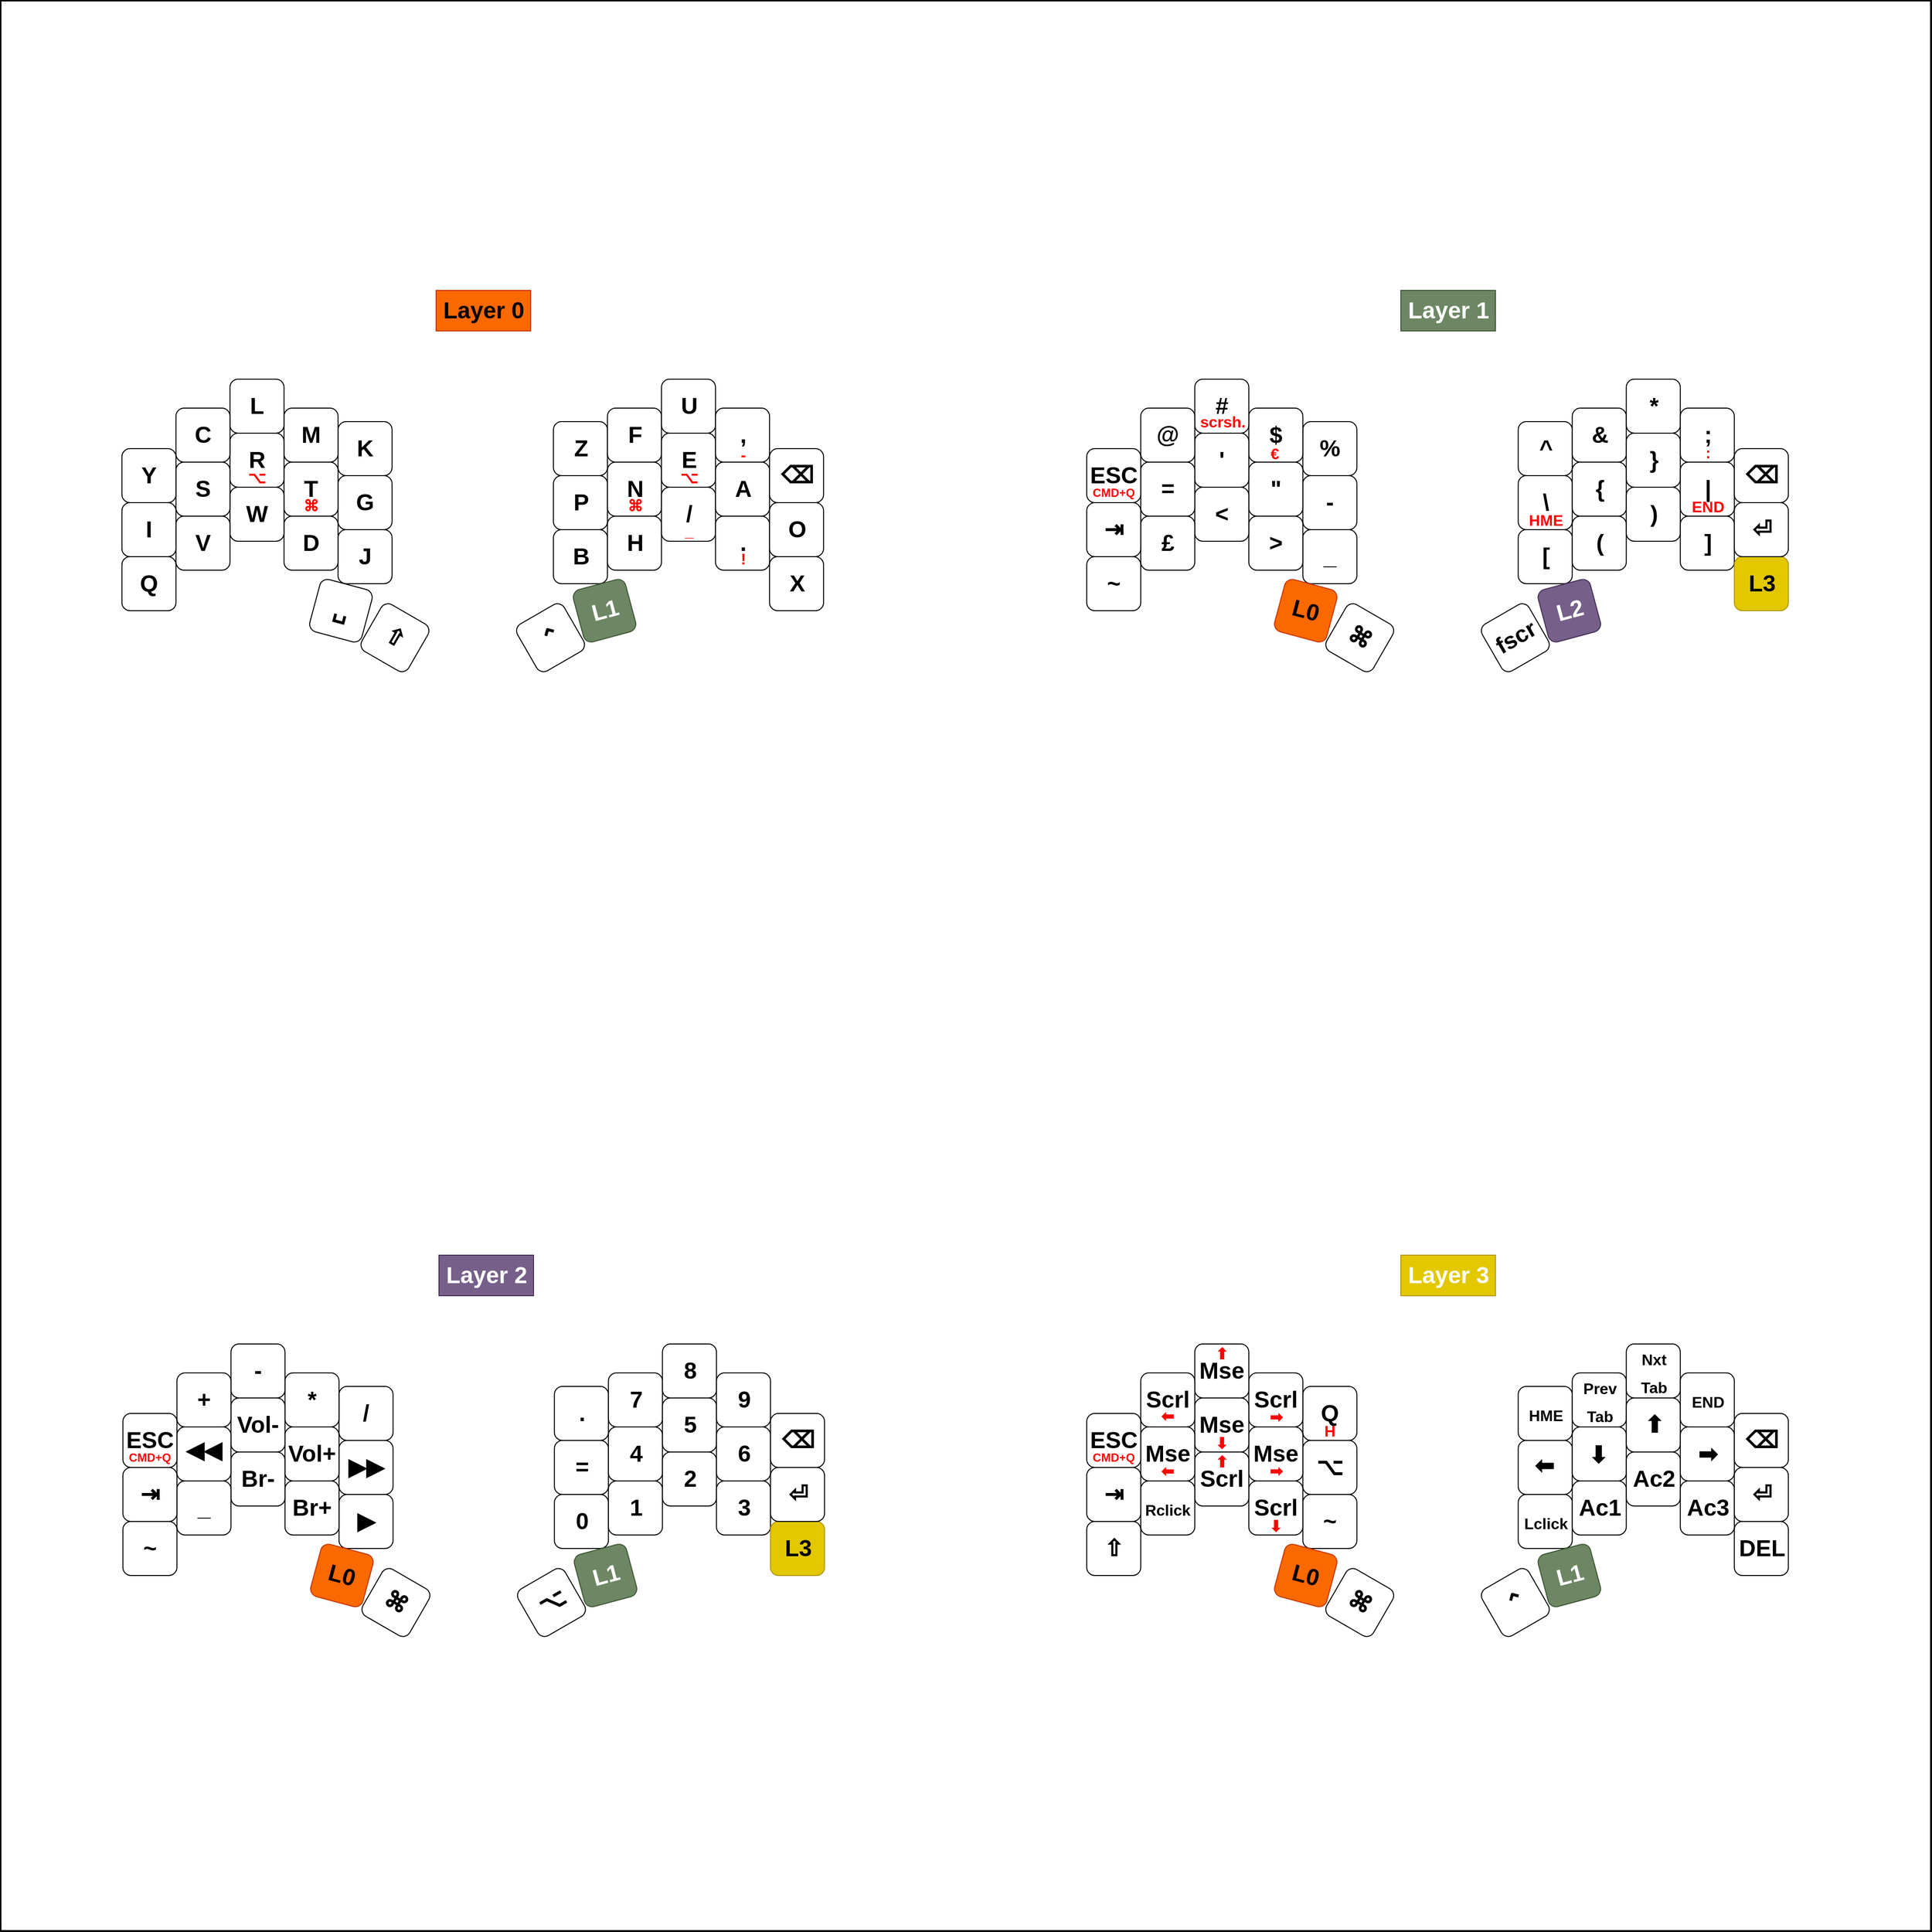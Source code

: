 <mxfile version="18.0.7" type="device"><diagram id="zEuD0o4kp34xSwvuwKOl" name="Page-1"><mxGraphModel dx="3784" dy="2580" grid="0" gridSize="14" guides="1" tooltips="1" connect="1" arrows="1" fold="1" page="1" pageScale="1" pageWidth="1600" pageHeight="900" background="#000000" math="0" shadow="0"><root><mxCell id="0"/><mxCell id="1pwHHMR9w9crF1xsvkHU-21" value="Main BG" style="locked=1;" parent="0"/><mxCell id="Q_gWT4Qh13O30-ihHP3P-13" value="" style="rounded=0;whiteSpace=wrap;html=1;fontSize=16;" vertex="1" parent="1pwHHMR9w9crF1xsvkHU-21"><mxGeometry width="2000" height="2000" as="geometry"/></mxCell><mxCell id="Q_gWT4Qh13O30-ihHP3P-18" value="Align help" style="" parent="0" visible="0"/><mxCell id="Q_gWT4Qh13O30-ihHP3P-19" value="" style="rounded=0;whiteSpace=wrap;html=1;fontSize=16;fillColor=#f8cecc;strokeColor=#b85450;" vertex="1" parent="Q_gWT4Qh13O30-ihHP3P-18"><mxGeometry width="1000" height="1000" as="geometry"/></mxCell><mxCell id="Q_gWT4Qh13O30-ihHP3P-20" value="" style="rounded=0;whiteSpace=wrap;html=1;fontSize=16;fillColor=#d5e8d4;strokeColor=#82b366;" vertex="1" parent="Q_gWT4Qh13O30-ihHP3P-18"><mxGeometry x="1000" width="1000" height="1000" as="geometry"/></mxCell><mxCell id="Q_gWT4Qh13O30-ihHP3P-21" value="" style="rounded=0;whiteSpace=wrap;html=1;fontSize=16;fillColor=#dae8fc;strokeColor=#6c8ebf;" vertex="1" parent="Q_gWT4Qh13O30-ihHP3P-18"><mxGeometry x="1" y="1000" width="1000" height="1000" as="geometry"/></mxCell><mxCell id="Q_gWT4Qh13O30-ihHP3P-22" value="" style="rounded=0;whiteSpace=wrap;html=1;fontSize=16;fillColor=#ffe6cc;strokeColor=#d79b00;" vertex="1" parent="Q_gWT4Qh13O30-ihHP3P-18"><mxGeometry x="1000" y="1000" width="1000" height="1000" as="geometry"/></mxCell><mxCell id="moC-R9L4PFcsuE4ODWhp-59" value="Layer 0" style="locked=1;" parent="0"/><mxCell id="Q_gWT4Qh13O30-ihHP3P-23" value="" style="group" vertex="1" connectable="0" parent="moC-R9L4PFcsuE4ODWhp-59"><mxGeometry x="125.375" y="300" width="749.25" height="400" as="geometry"/></mxCell><mxCell id="moC-R9L4PFcsuE4ODWhp-60" value="" style="group;fontSize=24;fontStyle=1;labelBackgroundColor=none;labelBorderColor=none;" parent="Q_gWT4Qh13O30-ihHP3P-23" vertex="1" connectable="0"><mxGeometry y="92" width="749.25" height="308" as="geometry"/></mxCell><mxCell id="moC-R9L4PFcsuE4ODWhp-61" value="" style="group;fontSize=24;fontStyle=1;labelBackgroundColor=none;labelBorderColor=none;" parent="moC-R9L4PFcsuE4ODWhp-60" vertex="1" connectable="0"><mxGeometry x="406" width="343.25" height="308" as="geometry"/></mxCell><mxCell id="moC-R9L4PFcsuE4ODWhp-62" value="Z" style="rounded=1;html=1;fontSize=24;fontStyle=1;labelBackgroundColor=none;labelBorderColor=none;" parent="moC-R9L4PFcsuE4ODWhp-61" vertex="1"><mxGeometry x="41.249" y="44" width="56" height="56" as="geometry"/></mxCell><mxCell id="moC-R9L4PFcsuE4ODWhp-63" value="B" style="rounded=1;html=1;fontSize=24;fontStyle=1;labelBackgroundColor=none;labelBorderColor=none;" parent="moC-R9L4PFcsuE4ODWhp-61" vertex="1"><mxGeometry x="41.249" y="156" width="56" height="56" as="geometry"/></mxCell><mxCell id="moC-R9L4PFcsuE4ODWhp-64" value="P" style="rounded=1;html=1;fontSize=24;fontStyle=1;labelBackgroundColor=none;labelBorderColor=none;" parent="moC-R9L4PFcsuE4ODWhp-61" vertex="1"><mxGeometry x="41.249" y="100" width="56" height="56" as="geometry"/></mxCell><mxCell id="moC-R9L4PFcsuE4ODWhp-65" value="F" style="rounded=1;html=1;fontSize=24;fontStyle=1;labelBackgroundColor=none;labelBorderColor=none;" parent="moC-R9L4PFcsuE4ODWhp-61" vertex="1"><mxGeometry x="97.249" y="30" width="56" height="56" as="geometry"/></mxCell><mxCell id="moC-R9L4PFcsuE4ODWhp-66" value="H" style="rounded=1;html=1;fontSize=24;fontStyle=1;labelBackgroundColor=none;labelBorderColor=none;" parent="moC-R9L4PFcsuE4ODWhp-61" vertex="1"><mxGeometry x="97.249" y="142" width="56" height="56" as="geometry"/></mxCell><mxCell id="moC-R9L4PFcsuE4ODWhp-67" value="N" style="rounded=1;html=1;fontSize=24;fontStyle=1;labelBackgroundColor=none;labelBorderColor=none;" parent="moC-R9L4PFcsuE4ODWhp-61" vertex="1"><mxGeometry x="97.249" y="86" width="56" height="56" as="geometry"/></mxCell><mxCell id="moC-R9L4PFcsuE4ODWhp-68" value="U" style="rounded=1;html=1;fontSize=24;fontStyle=1;labelBackgroundColor=none;labelBorderColor=none;" parent="moC-R9L4PFcsuE4ODWhp-61" vertex="1"><mxGeometry x="153.249" width="56" height="56" as="geometry"/></mxCell><mxCell id="moC-R9L4PFcsuE4ODWhp-69" value="/" style="rounded=1;html=1;fontSize=24;fontStyle=1;labelBackgroundColor=none;labelBorderColor=none;" parent="moC-R9L4PFcsuE4ODWhp-61" vertex="1"><mxGeometry x="153.249" y="112" width="56" height="56" as="geometry"/></mxCell><mxCell id="moC-R9L4PFcsuE4ODWhp-70" value="E" style="rounded=1;html=1;fontSize=24;fontStyle=1;labelBackgroundColor=none;labelBorderColor=none;" parent="moC-R9L4PFcsuE4ODWhp-61" vertex="1"><mxGeometry x="153.249" y="56" width="56" height="56" as="geometry"/></mxCell><mxCell id="moC-R9L4PFcsuE4ODWhp-71" value="," style="rounded=1;html=1;fontSize=24;fontStyle=1;labelBackgroundColor=none;labelBorderColor=none;" parent="moC-R9L4PFcsuE4ODWhp-61" vertex="1"><mxGeometry x="209.249" y="30" width="56" height="56" as="geometry"/></mxCell><mxCell id="moC-R9L4PFcsuE4ODWhp-72" value="." style="rounded=1;html=1;fontSize=24;fontStyle=1;labelBackgroundColor=none;labelBorderColor=none;" parent="moC-R9L4PFcsuE4ODWhp-61" vertex="1"><mxGeometry x="209.249" y="142" width="56" height="56" as="geometry"/></mxCell><mxCell id="moC-R9L4PFcsuE4ODWhp-73" value="A" style="rounded=1;html=1;fontSize=24;fontStyle=1;labelBackgroundColor=none;labelBorderColor=none;" parent="moC-R9L4PFcsuE4ODWhp-61" vertex="1"><mxGeometry x="209.249" y="86" width="56" height="56" as="geometry"/></mxCell><mxCell id="moC-R9L4PFcsuE4ODWhp-74" value="⌫" style="rounded=1;html=1;fontSize=24;fontStyle=1;labelBackgroundColor=none;labelBorderColor=none;" parent="moC-R9L4PFcsuE4ODWhp-61" vertex="1"><mxGeometry x="265.249" y="72" width="56" height="56" as="geometry"/></mxCell><mxCell id="moC-R9L4PFcsuE4ODWhp-75" value="X" style="rounded=1;html=1;fontSize=24;fontStyle=1;labelBackgroundColor=none;labelBorderColor=none;" parent="moC-R9L4PFcsuE4ODWhp-61" vertex="1"><mxGeometry x="265.249" y="184" width="56" height="56" as="geometry"/></mxCell><mxCell id="moC-R9L4PFcsuE4ODWhp-76" value="O" style="rounded=1;html=1;fontSize=24;fontStyle=1;labelBackgroundColor=none;labelBorderColor=none;" parent="moC-R9L4PFcsuE4ODWhp-61" vertex="1"><mxGeometry x="265.249" y="128" width="56" height="56" as="geometry"/></mxCell><mxCell id="moC-R9L4PFcsuE4ODWhp-77" value="⌃" style="rounded=1;html=1;rotation=-30;fontSize=24;fontStyle=1;labelBackgroundColor=none;labelBorderColor=none;" parent="moC-R9L4PFcsuE4ODWhp-61" vertex="1"><mxGeometry x="10.249" y="240" width="56" height="56" as="geometry"/></mxCell><mxCell id="moC-R9L4PFcsuE4ODWhp-78" value="L1" style="rounded=1;html=1;rotation=-15;fontSize=24;fontStyle=1;labelBackgroundColor=none;labelBorderColor=none;fillColor=#6d8764;fontColor=#ffffff;strokeColor=#3A5431;" parent="moC-R9L4PFcsuE4ODWhp-61" vertex="1"><mxGeometry x="66.249" y="212" width="56" height="56" as="geometry"/></mxCell><mxCell id="moC-R9L4PFcsuE4ODWhp-79" value="&lt;font style=&quot;font-size: 16px;&quot;&gt;⌘&lt;/font&gt;" style="text;strokeColor=none;fillColor=none;html=1;fontSize=24;fontStyle=1;verticalAlign=middle;align=center;labelBackgroundColor=none;labelBorderColor=none;fontFamily=Helvetica;fontColor=#FF0000;" parent="moC-R9L4PFcsuE4ODWhp-61" vertex="1"><mxGeometry x="75.25" y="109" width="100" height="40" as="geometry"/></mxCell><mxCell id="moC-R9L4PFcsuE4ODWhp-80" value="&lt;font style=&quot;font-size: 16px;&quot;&gt;⌥&lt;/font&gt;" style="text;strokeColor=none;fillColor=none;html=1;fontSize=24;fontStyle=1;verticalAlign=middle;align=center;labelBackgroundColor=none;labelBorderColor=none;fontFamily=Helvetica;fontColor=#FF0000;" parent="moC-R9L4PFcsuE4ODWhp-61" vertex="1"><mxGeometry x="131.25" y="80" width="100" height="40" as="geometry"/></mxCell><mxCell id="moC-R9L4PFcsuE4ODWhp-81" value="&lt;font size=&quot;3&quot;&gt;_&lt;/font&gt;" style="text;strokeColor=none;fillColor=none;html=1;fontSize=24;fontStyle=1;verticalAlign=middle;align=center;labelBackgroundColor=none;labelBorderColor=none;fontFamily=Helvetica;fontColor=#FF0000;" parent="moC-R9L4PFcsuE4ODWhp-61" vertex="1"><mxGeometry x="131.25" y="135" width="100" height="40" as="geometry"/></mxCell><mxCell id="moC-R9L4PFcsuE4ODWhp-82" value="&lt;font style=&quot;font-size: 16px;&quot;&gt;!&lt;/font&gt;" style="text;strokeColor=none;fillColor=none;html=1;fontSize=24;fontStyle=1;verticalAlign=middle;align=center;labelBackgroundColor=none;labelBorderColor=none;fontFamily=Helvetica;fontColor=#FF0000;" parent="moC-R9L4PFcsuE4ODWhp-61" vertex="1"><mxGeometry x="187.25" y="164" width="100" height="40" as="geometry"/></mxCell><mxCell id="1pwHHMR9w9crF1xsvkHU-6" value="&lt;font style=&quot;font-size: 16px;&quot;&gt;-&lt;/font&gt;" style="text;strokeColor=none;fillColor=none;html=1;fontSize=24;fontStyle=1;verticalAlign=middle;align=center;labelBackgroundColor=none;labelBorderColor=none;fontFamily=Helvetica;fontColor=#FF0000;" parent="moC-R9L4PFcsuE4ODWhp-61" vertex="1"><mxGeometry x="187.25" y="56" width="100" height="40" as="geometry"/></mxCell><mxCell id="moC-R9L4PFcsuE4ODWhp-84" value="" style="group;flipH=1;fontSize=24;fontStyle=1;labelBackgroundColor=none;labelBorderColor=none;" parent="moC-R9L4PFcsuE4ODWhp-60" vertex="1" connectable="0"><mxGeometry width="322" height="308" as="geometry"/></mxCell><mxCell id="moC-R9L4PFcsuE4ODWhp-85" value="K" style="rounded=1;html=1;fontSize=24;fontStyle=1;labelBackgroundColor=none;labelBorderColor=none;" parent="moC-R9L4PFcsuE4ODWhp-84" vertex="1"><mxGeometry x="224" y="44" width="56" height="56" as="geometry"/></mxCell><mxCell id="moC-R9L4PFcsuE4ODWhp-86" value="J" style="rounded=1;html=1;fontSize=24;fontStyle=1;labelBackgroundColor=none;labelBorderColor=none;" parent="moC-R9L4PFcsuE4ODWhp-84" vertex="1"><mxGeometry x="224" y="156" width="56" height="56" as="geometry"/></mxCell><mxCell id="moC-R9L4PFcsuE4ODWhp-87" value="G" style="rounded=1;html=1;fontSize=24;fontStyle=1;labelBackgroundColor=none;labelBorderColor=none;" parent="moC-R9L4PFcsuE4ODWhp-84" vertex="1"><mxGeometry x="224" y="100" width="56" height="56" as="geometry"/></mxCell><mxCell id="moC-R9L4PFcsuE4ODWhp-88" value="M" style="rounded=1;html=1;fontSize=24;fontStyle=1;labelBackgroundColor=none;labelBorderColor=none;" parent="moC-R9L4PFcsuE4ODWhp-84" vertex="1"><mxGeometry x="168" y="30" width="56" height="56" as="geometry"/></mxCell><mxCell id="moC-R9L4PFcsuE4ODWhp-89" value="D" style="rounded=1;html=1;fontSize=24;fontStyle=1;labelBackgroundColor=none;labelBorderColor=none;" parent="moC-R9L4PFcsuE4ODWhp-84" vertex="1"><mxGeometry x="168" y="142" width="56" height="56" as="geometry"/></mxCell><mxCell id="moC-R9L4PFcsuE4ODWhp-90" value="T" style="rounded=1;html=1;fontSize=24;fontStyle=1;labelBackgroundColor=none;labelBorderColor=none;" parent="moC-R9L4PFcsuE4ODWhp-84" vertex="1"><mxGeometry x="168" y="86" width="56" height="56" as="geometry"/></mxCell><mxCell id="moC-R9L4PFcsuE4ODWhp-91" value="L" style="rounded=1;html=1;fontSize=24;fontStyle=1;labelBackgroundColor=none;labelBorderColor=none;" parent="moC-R9L4PFcsuE4ODWhp-84" vertex="1"><mxGeometry x="112" width="56" height="56" as="geometry"/></mxCell><mxCell id="moC-R9L4PFcsuE4ODWhp-92" value="W" style="rounded=1;html=1;fontSize=24;fontStyle=1;labelBackgroundColor=none;labelBorderColor=none;" parent="moC-R9L4PFcsuE4ODWhp-84" vertex="1"><mxGeometry x="112" y="112" width="56" height="56" as="geometry"/></mxCell><mxCell id="moC-R9L4PFcsuE4ODWhp-93" value="R" style="rounded=1;html=1;fontSize=24;fontStyle=1;labelBackgroundColor=none;labelBorderColor=none;" parent="moC-R9L4PFcsuE4ODWhp-84" vertex="1"><mxGeometry x="112" y="56" width="56" height="56" as="geometry"/></mxCell><mxCell id="moC-R9L4PFcsuE4ODWhp-94" value="C" style="rounded=1;html=1;fontSize=24;fontStyle=1;labelBackgroundColor=none;labelBorderColor=none;" parent="moC-R9L4PFcsuE4ODWhp-84" vertex="1"><mxGeometry x="56" y="30" width="56" height="56" as="geometry"/></mxCell><mxCell id="moC-R9L4PFcsuE4ODWhp-95" value="V" style="rounded=1;html=1;fontSize=24;fontStyle=1;labelBackgroundColor=none;labelBorderColor=none;" parent="moC-R9L4PFcsuE4ODWhp-84" vertex="1"><mxGeometry x="56" y="142" width="56" height="56" as="geometry"/></mxCell><mxCell id="moC-R9L4PFcsuE4ODWhp-96" value="S" style="rounded=1;html=1;fontSize=24;fontStyle=1;labelBackgroundColor=none;labelBorderColor=none;" parent="moC-R9L4PFcsuE4ODWhp-84" vertex="1"><mxGeometry x="56" y="86" width="56" height="56" as="geometry"/></mxCell><mxCell id="moC-R9L4PFcsuE4ODWhp-97" value="&lt;h1 style=&quot;font-size: 24px;&quot;&gt;Y&lt;/h1&gt;" style="rounded=1;html=1;fontSize=24;fontStyle=1;labelBackgroundColor=none;labelBorderColor=none;" parent="moC-R9L4PFcsuE4ODWhp-84" vertex="1"><mxGeometry y="72" width="56" height="56" as="geometry"/></mxCell><mxCell id="moC-R9L4PFcsuE4ODWhp-98" value="Q" style="rounded=1;html=1;fontSize=24;fontStyle=1;labelBackgroundColor=none;labelBorderColor=none;" parent="moC-R9L4PFcsuE4ODWhp-84" vertex="1"><mxGeometry y="184" width="56" height="56" as="geometry"/></mxCell><mxCell id="moC-R9L4PFcsuE4ODWhp-99" value="I" style="rounded=1;html=1;fontSize=24;fontStyle=1;labelBackgroundColor=none;labelBorderColor=none;" parent="moC-R9L4PFcsuE4ODWhp-84" vertex="1"><mxGeometry y="128" width="56" height="56" as="geometry"/></mxCell><mxCell id="moC-R9L4PFcsuE4ODWhp-100" value="⇧" style="rounded=1;html=1;rotation=30;fontSize=24;fontStyle=1;labelBackgroundColor=none;labelBorderColor=none;" parent="moC-R9L4PFcsuE4ODWhp-84" vertex="1"><mxGeometry x="255" y="240" width="56" height="56" as="geometry"/></mxCell><mxCell id="moC-R9L4PFcsuE4ODWhp-101" value="␣" style="rounded=1;html=1;rotation=15;fontSize=24;fontStyle=1;labelBackgroundColor=none;labelBorderColor=none;" parent="moC-R9L4PFcsuE4ODWhp-84" vertex="1"><mxGeometry x="199" y="212" width="56" height="56" as="geometry"/></mxCell><mxCell id="moC-R9L4PFcsuE4ODWhp-102" value="&lt;font style=&quot;font-size: 16px;&quot;&gt;⌘&lt;/font&gt;" style="text;strokeColor=none;fillColor=none;html=1;fontSize=24;fontStyle=1;verticalAlign=middle;align=center;labelBackgroundColor=none;labelBorderColor=none;fontFamily=Helvetica;fontColor=#FF0000;" parent="moC-R9L4PFcsuE4ODWhp-84" vertex="1"><mxGeometry x="146" y="109" width="100" height="40" as="geometry"/></mxCell><mxCell id="moC-R9L4PFcsuE4ODWhp-103" value="&lt;font style=&quot;font-size: 16px;&quot;&gt;⌥&lt;/font&gt;" style="text;strokeColor=none;fillColor=none;html=1;fontSize=24;fontStyle=1;verticalAlign=middle;align=center;labelBackgroundColor=none;labelBorderColor=none;fontFamily=Helvetica;fontColor=#FF0000;" parent="moC-R9L4PFcsuE4ODWhp-84" vertex="1"><mxGeometry x="90" y="80" width="100" height="40" as="geometry"/></mxCell><mxCell id="moC-R9L4PFcsuE4ODWhp-104" value="&lt;font&gt;Layer 0&lt;/font&gt;" style="text;strokeColor=#C73500;fillColor=#fa6800;html=1;fontSize=24;fontStyle=1;verticalAlign=middle;align=center;labelBackgroundColor=none;labelBorderColor=none;fontFamily=Helvetica;fontColor=#000000;" parent="Q_gWT4Qh13O30-ihHP3P-23" vertex="1"><mxGeometry x="325.625" width="98" height="42" as="geometry"/></mxCell><mxCell id="moC-R9L4PFcsuE4ODWhp-111" value="Layer 1" style="locked=1;" parent="0"/><mxCell id="Q_gWT4Qh13O30-ihHP3P-24" value="" style="group" vertex="1" connectable="0" parent="moC-R9L4PFcsuE4ODWhp-111"><mxGeometry x="1125.375" y="300" width="749.25" height="400" as="geometry"/></mxCell><mxCell id="moC-R9L4PFcsuE4ODWhp-112" value="" style="group;fontSize=24;fontStyle=1;labelBackgroundColor=none;labelBorderColor=none;" parent="Q_gWT4Qh13O30-ihHP3P-24" vertex="1" connectable="0"><mxGeometry y="92" width="749.25" height="308" as="geometry"/></mxCell><mxCell id="moC-R9L4PFcsuE4ODWhp-113" value="" style="group;fontSize=24;fontStyle=1;labelBackgroundColor=none;labelBorderColor=none;" parent="moC-R9L4PFcsuE4ODWhp-112" vertex="1" connectable="0"><mxGeometry x="406" width="343.25" height="308" as="geometry"/></mxCell><mxCell id="moC-R9L4PFcsuE4ODWhp-114" value="^" style="rounded=1;html=1;fontSize=24;fontStyle=1;labelBackgroundColor=none;labelBorderColor=none;" parent="moC-R9L4PFcsuE4ODWhp-113" vertex="1"><mxGeometry x="41.249" y="44" width="56" height="56" as="geometry"/></mxCell><mxCell id="moC-R9L4PFcsuE4ODWhp-115" value="[" style="rounded=1;html=1;fontSize=24;fontStyle=1;labelBackgroundColor=none;labelBorderColor=none;" parent="moC-R9L4PFcsuE4ODWhp-113" vertex="1"><mxGeometry x="41.249" y="156" width="56" height="56" as="geometry"/></mxCell><mxCell id="moC-R9L4PFcsuE4ODWhp-116" value="\" style="rounded=1;html=1;fontSize=24;fontStyle=1;labelBackgroundColor=none;labelBorderColor=none;" parent="moC-R9L4PFcsuE4ODWhp-113" vertex="1"><mxGeometry x="41.249" y="100" width="56" height="56" as="geometry"/></mxCell><mxCell id="moC-R9L4PFcsuE4ODWhp-117" value="&amp;amp;" style="rounded=1;html=1;fontSize=24;fontStyle=1;labelBackgroundColor=none;labelBorderColor=none;" parent="moC-R9L4PFcsuE4ODWhp-113" vertex="1"><mxGeometry x="97.249" y="30" width="56" height="56" as="geometry"/></mxCell><mxCell id="moC-R9L4PFcsuE4ODWhp-118" value="(" style="rounded=1;html=1;fontSize=24;fontStyle=1;labelBackgroundColor=none;labelBorderColor=none;" parent="moC-R9L4PFcsuE4ODWhp-113" vertex="1"><mxGeometry x="97.249" y="142" width="56" height="56" as="geometry"/></mxCell><mxCell id="moC-R9L4PFcsuE4ODWhp-119" value="{" style="rounded=1;html=1;fontSize=24;fontStyle=1;labelBackgroundColor=none;labelBorderColor=none;" parent="moC-R9L4PFcsuE4ODWhp-113" vertex="1"><mxGeometry x="97.249" y="86" width="56" height="56" as="geometry"/></mxCell><mxCell id="moC-R9L4PFcsuE4ODWhp-120" value="*" style="rounded=1;html=1;fontSize=24;fontStyle=1;labelBackgroundColor=none;labelBorderColor=none;" parent="moC-R9L4PFcsuE4ODWhp-113" vertex="1"><mxGeometry x="153.249" width="56" height="56" as="geometry"/></mxCell><mxCell id="moC-R9L4PFcsuE4ODWhp-121" value=")" style="rounded=1;html=1;fontSize=24;fontStyle=1;labelBackgroundColor=none;labelBorderColor=none;" parent="moC-R9L4PFcsuE4ODWhp-113" vertex="1"><mxGeometry x="153.249" y="112" width="56" height="56" as="geometry"/></mxCell><mxCell id="moC-R9L4PFcsuE4ODWhp-122" value="}" style="rounded=1;html=1;fontSize=24;fontStyle=1;labelBackgroundColor=none;labelBorderColor=none;" parent="moC-R9L4PFcsuE4ODWhp-113" vertex="1"><mxGeometry x="153.249" y="56" width="56" height="56" as="geometry"/></mxCell><mxCell id="moC-R9L4PFcsuE4ODWhp-123" value=";" style="rounded=1;html=1;fontSize=24;fontStyle=1;labelBackgroundColor=none;labelBorderColor=none;" parent="moC-R9L4PFcsuE4ODWhp-113" vertex="1"><mxGeometry x="209.249" y="30" width="56" height="56" as="geometry"/></mxCell><mxCell id="moC-R9L4PFcsuE4ODWhp-124" value="]" style="rounded=1;html=1;fontSize=24;fontStyle=1;labelBackgroundColor=none;labelBorderColor=none;" parent="moC-R9L4PFcsuE4ODWhp-113" vertex="1"><mxGeometry x="209.249" y="142" width="56" height="56" as="geometry"/></mxCell><mxCell id="moC-R9L4PFcsuE4ODWhp-125" value="|" style="rounded=1;html=1;fontSize=24;fontStyle=1;labelBackgroundColor=none;labelBorderColor=none;" parent="moC-R9L4PFcsuE4ODWhp-113" vertex="1"><mxGeometry x="209.249" y="86" width="56" height="56" as="geometry"/></mxCell><mxCell id="moC-R9L4PFcsuE4ODWhp-126" value="⌫" style="rounded=1;html=1;fontSize=24;fontStyle=1;labelBackgroundColor=none;labelBorderColor=none;" parent="moC-R9L4PFcsuE4ODWhp-113" vertex="1"><mxGeometry x="265.249" y="72" width="56" height="56" as="geometry"/></mxCell><mxCell id="moC-R9L4PFcsuE4ODWhp-127" value="L3" style="rounded=1;html=1;fontSize=24;fontStyle=1;labelBackgroundColor=none;labelBorderColor=none;fillColor=#e3c800;fontColor=#000000;strokeColor=#B09500;" parent="moC-R9L4PFcsuE4ODWhp-113" vertex="1"><mxGeometry x="265.249" y="184" width="56" height="56" as="geometry"/></mxCell><mxCell id="moC-R9L4PFcsuE4ODWhp-128" value="⏎" style="rounded=1;html=1;fontSize=24;fontStyle=1;labelBackgroundColor=none;labelBorderColor=none;" parent="moC-R9L4PFcsuE4ODWhp-113" vertex="1"><mxGeometry x="265.249" y="128" width="56" height="56" as="geometry"/></mxCell><mxCell id="moC-R9L4PFcsuE4ODWhp-129" value="fscr" style="rounded=1;html=1;rotation=-30;fontSize=24;fontStyle=1;labelBackgroundColor=none;labelBorderColor=none;" parent="moC-R9L4PFcsuE4ODWhp-113" vertex="1"><mxGeometry x="10.249" y="240" width="56" height="56" as="geometry"/></mxCell><mxCell id="moC-R9L4PFcsuE4ODWhp-130" value="L2" style="rounded=1;html=1;rotation=-15;fontSize=24;fontStyle=1;labelBackgroundColor=none;labelBorderColor=none;fillColor=#76608a;fontColor=#ffffff;strokeColor=#432D57;" parent="moC-R9L4PFcsuE4ODWhp-113" vertex="1"><mxGeometry x="66.249" y="212" width="56" height="56" as="geometry"/></mxCell><mxCell id="1pwHHMR9w9crF1xsvkHU-4" value="&lt;font style=&quot;font-size: 16px;&quot;&gt;HME&lt;/font&gt;" style="text;strokeColor=none;fillColor=none;html=1;fontSize=24;fontStyle=1;verticalAlign=middle;align=center;labelBackgroundColor=none;labelBorderColor=none;fontFamily=Helvetica;fontColor=#FF0000;" parent="moC-R9L4PFcsuE4ODWhp-113" vertex="1"><mxGeometry x="19.25" y="124" width="100" height="40" as="geometry"/></mxCell><mxCell id="1pwHHMR9w9crF1xsvkHU-5" value="&lt;font style=&quot;font-size: 16px;&quot;&gt;END&lt;/font&gt;" style="text;strokeColor=none;fillColor=none;html=1;fontSize=24;fontStyle=1;verticalAlign=middle;align=center;labelBackgroundColor=none;labelBorderColor=none;fontFamily=Helvetica;fontColor=#FF0000;" parent="moC-R9L4PFcsuE4ODWhp-113" vertex="1"><mxGeometry x="187.25" y="110" width="100" height="40" as="geometry"/></mxCell><mxCell id="1pwHHMR9w9crF1xsvkHU-8" value="&lt;font style=&quot;font-size: 16px;&quot;&gt;:&lt;/font&gt;" style="text;strokeColor=none;fillColor=none;html=1;fontSize=24;fontStyle=1;verticalAlign=middle;align=center;labelBackgroundColor=none;labelBorderColor=none;fontFamily=Helvetica;fontColor=#FF0000;" parent="moC-R9L4PFcsuE4ODWhp-113" vertex="1"><mxGeometry x="187.25" y="54" width="100" height="40" as="geometry"/></mxCell><mxCell id="moC-R9L4PFcsuE4ODWhp-137" value="" style="group;flipH=1;fontSize=24;fontStyle=1;labelBackgroundColor=none;labelBorderColor=none;" parent="moC-R9L4PFcsuE4ODWhp-112" vertex="1" connectable="0"><mxGeometry width="322" height="308" as="geometry"/></mxCell><mxCell id="moC-R9L4PFcsuE4ODWhp-138" value="%" style="rounded=1;html=1;fontSize=24;fontStyle=1;labelBackgroundColor=none;labelBorderColor=none;" parent="moC-R9L4PFcsuE4ODWhp-137" vertex="1"><mxGeometry x="224" y="44" width="56" height="56" as="geometry"/></mxCell><mxCell id="moC-R9L4PFcsuE4ODWhp-139" value="_" style="rounded=1;html=1;fontSize=24;fontStyle=1;labelBackgroundColor=none;labelBorderColor=none;rotation=0;" parent="moC-R9L4PFcsuE4ODWhp-137" vertex="1"><mxGeometry x="224" y="156" width="56" height="56" as="geometry"/></mxCell><mxCell id="moC-R9L4PFcsuE4ODWhp-140" value="-" style="rounded=1;html=1;fontSize=24;fontStyle=1;labelBackgroundColor=none;labelBorderColor=none;" parent="moC-R9L4PFcsuE4ODWhp-137" vertex="1"><mxGeometry x="224" y="100" width="56" height="56" as="geometry"/></mxCell><mxCell id="moC-R9L4PFcsuE4ODWhp-141" value="$" style="rounded=1;html=1;fontSize=24;fontStyle=1;labelBackgroundColor=none;labelBorderColor=none;" parent="moC-R9L4PFcsuE4ODWhp-137" vertex="1"><mxGeometry x="168" y="30" width="56" height="56" as="geometry"/></mxCell><mxCell id="moC-R9L4PFcsuE4ODWhp-142" value="&amp;gt;" style="rounded=1;html=1;fontSize=24;fontStyle=1;labelBackgroundColor=none;labelBorderColor=none;rotation=0;" parent="moC-R9L4PFcsuE4ODWhp-137" vertex="1"><mxGeometry x="168" y="142" width="56" height="56" as="geometry"/></mxCell><mxCell id="moC-R9L4PFcsuE4ODWhp-143" value="&quot;" style="rounded=1;html=1;fontSize=24;fontStyle=1;labelBackgroundColor=none;labelBorderColor=none;" parent="moC-R9L4PFcsuE4ODWhp-137" vertex="1"><mxGeometry x="168" y="86" width="56" height="56" as="geometry"/></mxCell><mxCell id="moC-R9L4PFcsuE4ODWhp-144" value="#" style="rounded=1;html=1;fontSize=24;fontStyle=1;labelBackgroundColor=none;labelBorderColor=none;" parent="moC-R9L4PFcsuE4ODWhp-137" vertex="1"><mxGeometry x="112" width="56" height="56" as="geometry"/></mxCell><mxCell id="moC-R9L4PFcsuE4ODWhp-145" value="&amp;lt;" style="rounded=1;html=1;fontSize=24;fontStyle=1;labelBackgroundColor=none;labelBorderColor=none;rotation=0;" parent="moC-R9L4PFcsuE4ODWhp-137" vertex="1"><mxGeometry x="112" y="112" width="56" height="56" as="geometry"/></mxCell><mxCell id="moC-R9L4PFcsuE4ODWhp-146" value="'" style="rounded=1;html=1;fontSize=24;fontStyle=1;labelBackgroundColor=none;labelBorderColor=none;" parent="moC-R9L4PFcsuE4ODWhp-137" vertex="1"><mxGeometry x="112" y="56" width="56" height="56" as="geometry"/></mxCell><mxCell id="moC-R9L4PFcsuE4ODWhp-147" value="@" style="rounded=1;html=1;fontSize=24;fontStyle=1;labelBackgroundColor=none;labelBorderColor=none;" parent="moC-R9L4PFcsuE4ODWhp-137" vertex="1"><mxGeometry x="56" y="30" width="56" height="56" as="geometry"/></mxCell><mxCell id="moC-R9L4PFcsuE4ODWhp-148" value="£" style="rounded=1;html=1;fontSize=24;fontStyle=1;labelBackgroundColor=none;labelBorderColor=none;" parent="moC-R9L4PFcsuE4ODWhp-137" vertex="1"><mxGeometry x="56" y="142" width="56" height="56" as="geometry"/></mxCell><mxCell id="moC-R9L4PFcsuE4ODWhp-149" value="=" style="rounded=1;html=1;fontSize=24;fontStyle=1;labelBackgroundColor=none;labelBorderColor=none;" parent="moC-R9L4PFcsuE4ODWhp-137" vertex="1"><mxGeometry x="56" y="86" width="56" height="56" as="geometry"/></mxCell><mxCell id="moC-R9L4PFcsuE4ODWhp-150" value="ESC" style="rounded=1;html=1;fontSize=24;fontStyle=1;labelBackgroundColor=none;labelBorderColor=none;" parent="moC-R9L4PFcsuE4ODWhp-137" vertex="1"><mxGeometry y="72" width="56" height="56" as="geometry"/></mxCell><mxCell id="moC-R9L4PFcsuE4ODWhp-151" value="~" style="rounded=1;html=1;fontSize=24;fontStyle=1;labelBackgroundColor=none;labelBorderColor=none;" parent="moC-R9L4PFcsuE4ODWhp-137" vertex="1"><mxGeometry y="184" width="56" height="56" as="geometry"/></mxCell><mxCell id="moC-R9L4PFcsuE4ODWhp-152" value="⇥" style="rounded=1;html=1;fontSize=24;fontStyle=1;labelBackgroundColor=none;labelBorderColor=none;" parent="moC-R9L4PFcsuE4ODWhp-137" vertex="1"><mxGeometry y="128" width="56" height="56" as="geometry"/></mxCell><mxCell id="moC-R9L4PFcsuE4ODWhp-153" value="⌘" style="rounded=1;html=1;rotation=30;fontSize=24;fontStyle=1;labelBackgroundColor=none;labelBorderColor=none;" parent="moC-R9L4PFcsuE4ODWhp-137" vertex="1"><mxGeometry x="255" y="240" width="56" height="56" as="geometry"/></mxCell><mxCell id="moC-R9L4PFcsuE4ODWhp-154" value="L0" style="rounded=1;html=1;rotation=15;fontSize=24;fontStyle=1;labelBackgroundColor=none;labelBorderColor=none;fillColor=#fa6800;fontColor=#000000;strokeColor=#C73500;" parent="moC-R9L4PFcsuE4ODWhp-137" vertex="1"><mxGeometry x="199" y="212" width="56" height="56" as="geometry"/></mxCell><mxCell id="1pwHHMR9w9crF1xsvkHU-3" value="&lt;font size=&quot;3&quot;&gt;€&lt;/font&gt;" style="text;strokeColor=none;fillColor=none;html=1;fontSize=24;fontStyle=1;verticalAlign=middle;align=center;labelBackgroundColor=none;labelBorderColor=none;fontFamily=Helvetica;fontColor=#FF0000;" parent="moC-R9L4PFcsuE4ODWhp-137" vertex="1"><mxGeometry x="145" y="55" width="100" height="40" as="geometry"/></mxCell><mxCell id="7SWE53DlhM8hvik8hgev-1" value="&lt;font size=&quot;3&quot;&gt;scrsh.&lt;/font&gt;" style="text;strokeColor=none;fillColor=none;html=1;fontSize=24;fontStyle=1;verticalAlign=middle;align=center;labelBackgroundColor=none;labelBorderColor=none;fontFamily=Helvetica;fontColor=#FF0000;" parent="moC-R9L4PFcsuE4ODWhp-137" vertex="1"><mxGeometry x="91" y="22" width="100" height="40" as="geometry"/></mxCell><mxCell id="Q_gWT4Qh13O30-ihHP3P-1" value="&lt;font style=&quot;font-size: 12px;&quot;&gt;CMD+Q&lt;/font&gt;" style="text;strokeColor=none;fillColor=none;html=1;fontSize=24;fontStyle=1;verticalAlign=middle;align=center;labelBackgroundColor=none;labelBorderColor=none;fontFamily=Helvetica;fontColor=#FF0000;" vertex="1" parent="moC-R9L4PFcsuE4ODWhp-137"><mxGeometry x="-22" y="94" width="100" height="40" as="geometry"/></mxCell><mxCell id="moC-R9L4PFcsuE4ODWhp-157" value="&lt;font color=&quot;#ffffff&quot;&gt;Layer 1&lt;/font&gt;" style="text;strokeColor=#3A5431;fillColor=#6d8764;html=1;fontSize=24;fontStyle=1;verticalAlign=middle;align=center;labelBackgroundColor=none;labelBorderColor=none;fontFamily=Helvetica;fontColor=#ffffff;" parent="Q_gWT4Qh13O30-ihHP3P-24" vertex="1"><mxGeometry x="325.625" width="98" height="42" as="geometry"/></mxCell><mxCell id="CsXpEocs8klEJWmFkwV2-10" value="Layer 2" style="locked=1;" parent="0"/><mxCell id="Q_gWT4Qh13O30-ihHP3P-25" value="" style="group" vertex="1" connectable="0" parent="CsXpEocs8klEJWmFkwV2-10"><mxGeometry x="126.375" y="1300" width="749.25" height="400" as="geometry"/></mxCell><mxCell id="CsXpEocs8klEJWmFkwV2-11" value="" style="group;fontSize=24;fontStyle=1;labelBackgroundColor=none;labelBorderColor=none;" parent="Q_gWT4Qh13O30-ihHP3P-25" vertex="1" connectable="0"><mxGeometry y="92" width="749.25" height="308" as="geometry"/></mxCell><mxCell id="CsXpEocs8klEJWmFkwV2-12" value="" style="group;fontSize=24;fontStyle=1;labelBackgroundColor=none;labelBorderColor=none;" parent="CsXpEocs8klEJWmFkwV2-11" vertex="1" connectable="0"><mxGeometry x="406" width="343.25" height="308" as="geometry"/></mxCell><mxCell id="CsXpEocs8klEJWmFkwV2-13" value="." style="rounded=1;html=1;fontSize=24;fontStyle=1;labelBackgroundColor=none;labelBorderColor=none;" parent="CsXpEocs8klEJWmFkwV2-12" vertex="1"><mxGeometry x="41.249" y="44" width="56" height="56" as="geometry"/></mxCell><mxCell id="CsXpEocs8klEJWmFkwV2-14" value="0" style="rounded=1;html=1;fontSize=24;fontStyle=1;labelBackgroundColor=none;labelBorderColor=none;" parent="CsXpEocs8klEJWmFkwV2-12" vertex="1"><mxGeometry x="41.249" y="156" width="56" height="56" as="geometry"/></mxCell><mxCell id="CsXpEocs8klEJWmFkwV2-15" value="=" style="rounded=1;html=1;fontSize=24;fontStyle=1;labelBackgroundColor=none;labelBorderColor=none;" parent="CsXpEocs8klEJWmFkwV2-12" vertex="1"><mxGeometry x="41.249" y="100" width="56" height="56" as="geometry"/></mxCell><mxCell id="CsXpEocs8klEJWmFkwV2-16" value="7" style="rounded=1;html=1;fontSize=24;fontStyle=1;labelBackgroundColor=none;labelBorderColor=none;" parent="CsXpEocs8klEJWmFkwV2-12" vertex="1"><mxGeometry x="97.249" y="30" width="56" height="56" as="geometry"/></mxCell><mxCell id="CsXpEocs8klEJWmFkwV2-17" value="1" style="rounded=1;html=1;fontSize=24;fontStyle=1;labelBackgroundColor=none;labelBorderColor=none;" parent="CsXpEocs8klEJWmFkwV2-12" vertex="1"><mxGeometry x="97.249" y="142" width="56" height="56" as="geometry"/></mxCell><mxCell id="CsXpEocs8klEJWmFkwV2-18" value="4" style="rounded=1;html=1;fontSize=24;fontStyle=1;labelBackgroundColor=none;labelBorderColor=none;" parent="CsXpEocs8klEJWmFkwV2-12" vertex="1"><mxGeometry x="97.249" y="86" width="56" height="56" as="geometry"/></mxCell><mxCell id="CsXpEocs8klEJWmFkwV2-19" value="8" style="rounded=1;html=1;fontSize=24;fontStyle=1;labelBackgroundColor=none;labelBorderColor=none;" parent="CsXpEocs8klEJWmFkwV2-12" vertex="1"><mxGeometry x="153.249" width="56" height="56" as="geometry"/></mxCell><mxCell id="CsXpEocs8klEJWmFkwV2-20" value="2" style="rounded=1;html=1;fontSize=24;fontStyle=1;labelBackgroundColor=none;labelBorderColor=none;" parent="CsXpEocs8klEJWmFkwV2-12" vertex="1"><mxGeometry x="153.249" y="112" width="56" height="56" as="geometry"/></mxCell><mxCell id="CsXpEocs8klEJWmFkwV2-21" value="5" style="rounded=1;html=1;fontSize=24;fontStyle=1;labelBackgroundColor=none;labelBorderColor=none;" parent="CsXpEocs8klEJWmFkwV2-12" vertex="1"><mxGeometry x="153.249" y="56" width="56" height="56" as="geometry"/></mxCell><mxCell id="CsXpEocs8klEJWmFkwV2-22" value="9" style="rounded=1;html=1;fontSize=24;fontStyle=1;labelBackgroundColor=none;labelBorderColor=none;" parent="CsXpEocs8klEJWmFkwV2-12" vertex="1"><mxGeometry x="209.249" y="30" width="56" height="56" as="geometry"/></mxCell><mxCell id="CsXpEocs8klEJWmFkwV2-23" value="3" style="rounded=1;html=1;fontSize=24;fontStyle=1;labelBackgroundColor=none;labelBorderColor=none;" parent="CsXpEocs8klEJWmFkwV2-12" vertex="1"><mxGeometry x="209.249" y="142" width="56" height="56" as="geometry"/></mxCell><mxCell id="CsXpEocs8klEJWmFkwV2-24" value="6" style="rounded=1;html=1;fontSize=24;fontStyle=1;labelBackgroundColor=none;labelBorderColor=none;" parent="CsXpEocs8klEJWmFkwV2-12" vertex="1"><mxGeometry x="209.249" y="86" width="56" height="56" as="geometry"/></mxCell><mxCell id="CsXpEocs8klEJWmFkwV2-25" value="⌫" style="rounded=1;html=1;fontSize=24;fontStyle=1;labelBackgroundColor=none;labelBorderColor=none;" parent="CsXpEocs8klEJWmFkwV2-12" vertex="1"><mxGeometry x="265.249" y="72" width="56" height="56" as="geometry"/></mxCell><mxCell id="CsXpEocs8klEJWmFkwV2-26" value="L3" style="rounded=1;html=1;fontSize=24;fontStyle=1;labelBackgroundColor=none;labelBorderColor=none;fillColor=#e3c800;fontColor=#000000;strokeColor=#B09500;" parent="CsXpEocs8klEJWmFkwV2-12" vertex="1"><mxGeometry x="265.249" y="184" width="56" height="56" as="geometry"/></mxCell><mxCell id="CsXpEocs8klEJWmFkwV2-27" value="⏎" style="rounded=1;html=1;fontSize=24;fontStyle=1;labelBackgroundColor=none;labelBorderColor=none;" parent="CsXpEocs8klEJWmFkwV2-12" vertex="1"><mxGeometry x="265.249" y="128" width="56" height="56" as="geometry"/></mxCell><mxCell id="CsXpEocs8klEJWmFkwV2-28" value="⌥" style="rounded=1;html=1;rotation=-30;fontSize=24;fontStyle=1;labelBackgroundColor=none;labelBorderColor=none;" parent="CsXpEocs8klEJWmFkwV2-12" vertex="1"><mxGeometry x="10.249" y="240" width="56" height="56" as="geometry"/></mxCell><mxCell id="CsXpEocs8klEJWmFkwV2-29" value="L1" style="rounded=1;html=1;rotation=-15;fontSize=24;fontStyle=1;labelBackgroundColor=none;labelBorderColor=none;fillColor=#6d8764;fontColor=#ffffff;strokeColor=#3A5431;" parent="CsXpEocs8klEJWmFkwV2-12" vertex="1"><mxGeometry x="66.249" y="212" width="56" height="56" as="geometry"/></mxCell><mxCell id="CsXpEocs8klEJWmFkwV2-30" value="" style="group;flipH=1;fontSize=24;fontStyle=1;labelBackgroundColor=none;labelBorderColor=none;" parent="CsXpEocs8klEJWmFkwV2-11" vertex="1" connectable="0"><mxGeometry width="322" height="308" as="geometry"/></mxCell><mxCell id="CsXpEocs8klEJWmFkwV2-31" value="/" style="rounded=1;html=1;fontSize=24;fontStyle=1;labelBackgroundColor=none;labelBorderColor=none;" parent="CsXpEocs8klEJWmFkwV2-30" vertex="1"><mxGeometry x="224" y="44" width="56" height="56" as="geometry"/></mxCell><mxCell id="CsXpEocs8klEJWmFkwV2-32" value="▶" style="rounded=1;html=1;fontSize=24;fontStyle=1;labelBackgroundColor=none;labelBorderColor=none;rotation=0;" parent="CsXpEocs8klEJWmFkwV2-30" vertex="1"><mxGeometry x="224" y="156" width="56" height="56" as="geometry"/></mxCell><mxCell id="CsXpEocs8klEJWmFkwV2-33" value="▶▶" style="rounded=1;html=1;fontSize=24;fontStyle=1;labelBackgroundColor=none;labelBorderColor=none;" parent="CsXpEocs8klEJWmFkwV2-30" vertex="1"><mxGeometry x="224" y="100" width="56" height="56" as="geometry"/></mxCell><mxCell id="CsXpEocs8klEJWmFkwV2-34" value="*" style="rounded=1;html=1;fontSize=24;fontStyle=1;labelBackgroundColor=none;labelBorderColor=none;" parent="CsXpEocs8klEJWmFkwV2-30" vertex="1"><mxGeometry x="168" y="30" width="56" height="56" as="geometry"/></mxCell><mxCell id="CsXpEocs8klEJWmFkwV2-35" value="Br+" style="rounded=1;html=1;fontSize=24;fontStyle=1;labelBackgroundColor=none;labelBorderColor=none;rotation=0;" parent="CsXpEocs8klEJWmFkwV2-30" vertex="1"><mxGeometry x="168" y="142" width="56" height="56" as="geometry"/></mxCell><mxCell id="CsXpEocs8klEJWmFkwV2-36" value="Vol+" style="rounded=1;html=1;fontSize=24;fontStyle=1;labelBackgroundColor=none;labelBorderColor=none;" parent="CsXpEocs8klEJWmFkwV2-30" vertex="1"><mxGeometry x="168" y="86" width="56" height="56" as="geometry"/></mxCell><mxCell id="CsXpEocs8klEJWmFkwV2-37" value="-" style="rounded=1;html=1;fontSize=24;fontStyle=1;labelBackgroundColor=none;labelBorderColor=none;rotation=0;" parent="CsXpEocs8klEJWmFkwV2-30" vertex="1"><mxGeometry x="112" width="56" height="56" as="geometry"/></mxCell><mxCell id="CsXpEocs8klEJWmFkwV2-38" value="Br-" style="rounded=1;html=1;fontSize=24;fontStyle=1;labelBackgroundColor=none;labelBorderColor=none;rotation=0;" parent="CsXpEocs8klEJWmFkwV2-30" vertex="1"><mxGeometry x="112" y="112" width="56" height="56" as="geometry"/></mxCell><mxCell id="CsXpEocs8klEJWmFkwV2-39" value="Vol-" style="rounded=1;html=1;fontSize=24;fontStyle=1;labelBackgroundColor=none;labelBorderColor=none;" parent="CsXpEocs8klEJWmFkwV2-30" vertex="1"><mxGeometry x="112" y="56" width="56" height="56" as="geometry"/></mxCell><mxCell id="CsXpEocs8klEJWmFkwV2-40" value="+" style="rounded=1;html=1;fontSize=24;fontStyle=1;labelBackgroundColor=none;labelBorderColor=none;" parent="CsXpEocs8klEJWmFkwV2-30" vertex="1"><mxGeometry x="56" y="30" width="56" height="56" as="geometry"/></mxCell><mxCell id="CsXpEocs8klEJWmFkwV2-41" value="_" style="rounded=1;html=1;fontSize=24;fontStyle=1;labelBackgroundColor=none;labelBorderColor=none;" parent="CsXpEocs8klEJWmFkwV2-30" vertex="1"><mxGeometry x="56" y="142" width="56" height="56" as="geometry"/></mxCell><mxCell id="CsXpEocs8klEJWmFkwV2-42" value="▶▶" style="rounded=1;html=1;fontSize=24;fontStyle=1;labelBackgroundColor=none;labelBorderColor=none;rotation=180;" parent="CsXpEocs8klEJWmFkwV2-30" vertex="1"><mxGeometry x="56" y="86" width="56" height="56" as="geometry"/></mxCell><mxCell id="CsXpEocs8klEJWmFkwV2-43" value="&lt;h1 style=&quot;font-size: 24px;&quot;&gt;ESC&lt;/h1&gt;" style="rounded=1;html=1;fontSize=24;fontStyle=1;labelBackgroundColor=none;labelBorderColor=none;" parent="CsXpEocs8klEJWmFkwV2-30" vertex="1"><mxGeometry y="72" width="56" height="56" as="geometry"/></mxCell><mxCell id="CsXpEocs8klEJWmFkwV2-44" value="~" style="rounded=1;html=1;fontSize=24;fontStyle=1;labelBackgroundColor=none;labelBorderColor=none;" parent="CsXpEocs8klEJWmFkwV2-30" vertex="1"><mxGeometry y="184" width="56" height="56" as="geometry"/></mxCell><mxCell id="CsXpEocs8klEJWmFkwV2-45" value="⇥" style="rounded=1;html=1;fontSize=24;fontStyle=1;labelBackgroundColor=none;labelBorderColor=none;" parent="CsXpEocs8klEJWmFkwV2-30" vertex="1"><mxGeometry y="128" width="56" height="56" as="geometry"/></mxCell><mxCell id="CsXpEocs8klEJWmFkwV2-46" value="⌘" style="rounded=1;html=1;rotation=30;fontSize=24;fontStyle=1;labelBackgroundColor=none;labelBorderColor=none;" parent="CsXpEocs8klEJWmFkwV2-30" vertex="1"><mxGeometry x="255" y="240" width="56" height="56" as="geometry"/></mxCell><mxCell id="CsXpEocs8klEJWmFkwV2-47" value="L0" style="rounded=1;html=1;rotation=15;fontSize=24;fontStyle=1;labelBackgroundColor=none;labelBorderColor=none;fillColor=#fa6800;fontColor=#000000;strokeColor=#C73500;" parent="CsXpEocs8klEJWmFkwV2-30" vertex="1"><mxGeometry x="199" y="212" width="56" height="56" as="geometry"/></mxCell><mxCell id="Q_gWT4Qh13O30-ihHP3P-8" value="&lt;font style=&quot;font-size: 12px;&quot;&gt;CMD+Q&lt;/font&gt;" style="text;strokeColor=none;fillColor=none;html=1;fontSize=24;fontStyle=1;verticalAlign=middle;align=center;labelBackgroundColor=none;labelBorderColor=none;fontFamily=Helvetica;fontColor=#FF0000;" vertex="1" parent="CsXpEocs8klEJWmFkwV2-30"><mxGeometry x="-22" y="94" width="100" height="40" as="geometry"/></mxCell><mxCell id="CsXpEocs8klEJWmFkwV2-48" value="&lt;font color=&quot;#ffffff&quot;&gt;Layer 2&lt;/font&gt;" style="text;strokeColor=#432D57;fillColor=#76608a;html=1;fontSize=24;fontStyle=1;verticalAlign=middle;align=center;labelBackgroundColor=none;labelBorderColor=none;fontFamily=Helvetica;fontColor=#ffffff;" parent="Q_gWT4Qh13O30-ihHP3P-25" vertex="1"><mxGeometry x="327.625" width="98" height="42" as="geometry"/></mxCell><mxCell id="J65LxGfxhz8Ng6trMJyA-15" value="Layer 3" style="locked=1;" parent="0"/><mxCell id="Q_gWT4Qh13O30-ihHP3P-26" value="" style="group" vertex="1" connectable="0" parent="J65LxGfxhz8Ng6trMJyA-15"><mxGeometry x="1125.375" y="1300" width="749.25" height="400" as="geometry"/></mxCell><mxCell id="J65LxGfxhz8Ng6trMJyA-16" value="" style="group;fontSize=24;fontStyle=1;labelBackgroundColor=none;labelBorderColor=none;" parent="Q_gWT4Qh13O30-ihHP3P-26" vertex="1" connectable="0"><mxGeometry y="92" width="749.25" height="308" as="geometry"/></mxCell><mxCell id="J65LxGfxhz8Ng6trMJyA-17" value="" style="group;fontSize=24;fontStyle=1;labelBackgroundColor=none;labelBorderColor=none;" parent="J65LxGfxhz8Ng6trMJyA-16" vertex="1" connectable="0"><mxGeometry x="406" width="343.25" height="308" as="geometry"/></mxCell><mxCell id="J65LxGfxhz8Ng6trMJyA-18" value="&lt;font style=&quot;font-size: 16px;&quot;&gt;HME&lt;/font&gt;" style="rounded=1;html=1;fontSize=24;fontStyle=1;labelBackgroundColor=none;labelBorderColor=none;" parent="J65LxGfxhz8Ng6trMJyA-17" vertex="1"><mxGeometry x="41.249" y="44" width="56" height="56" as="geometry"/></mxCell><mxCell id="J65LxGfxhz8Ng6trMJyA-19" value="&lt;span style=&quot;font-size: medium;&quot;&gt;Lclick&lt;/span&gt;" style="rounded=1;html=1;fontSize=24;fontStyle=1;labelBackgroundColor=none;labelBorderColor=none;" parent="J65LxGfxhz8Ng6trMJyA-17" vertex="1"><mxGeometry x="41.249" y="156" width="56" height="56" as="geometry"/></mxCell><mxCell id="J65LxGfxhz8Ng6trMJyA-20" value="&lt;span style=&quot;background-color: rgb(255, 255, 255);&quot;&gt;⬆&lt;/span&gt;&lt;font size=&quot;3&quot;&gt;&lt;br&gt;&lt;/font&gt;" style="rounded=1;html=1;fontSize=24;fontStyle=1;labelBackgroundColor=none;labelBorderColor=none;rotation=270;" parent="J65LxGfxhz8Ng6trMJyA-17" vertex="1"><mxGeometry x="41.249" y="100" width="56" height="56" as="geometry"/></mxCell><mxCell id="J65LxGfxhz8Ng6trMJyA-21" value="&lt;font style=&quot;font-size: 16px;&quot;&gt;Prev&lt;br&gt;Tab&lt;/font&gt;" style="rounded=1;html=1;fontSize=24;fontStyle=1;labelBackgroundColor=none;labelBorderColor=none;" parent="J65LxGfxhz8Ng6trMJyA-17" vertex="1"><mxGeometry x="97.249" y="30" width="56" height="56" as="geometry"/></mxCell><mxCell id="J65LxGfxhz8Ng6trMJyA-22" value="Ac1" style="rounded=1;html=1;fontSize=24;fontStyle=1;labelBackgroundColor=none;labelBorderColor=none;" parent="J65LxGfxhz8Ng6trMJyA-17" vertex="1"><mxGeometry x="97.249" y="142" width="56" height="56" as="geometry"/></mxCell><mxCell id="J65LxGfxhz8Ng6trMJyA-23" value="⬆" style="rounded=1;html=1;fontSize=24;fontStyle=1;labelBackgroundColor=none;labelBorderColor=none;rotation=180;" parent="J65LxGfxhz8Ng6trMJyA-17" vertex="1"><mxGeometry x="97.249" y="86" width="56" height="56" as="geometry"/></mxCell><mxCell id="J65LxGfxhz8Ng6trMJyA-24" value="&lt;font style=&quot;font-size: 16px;&quot;&gt;Nxt&lt;br&gt;Tab&lt;/font&gt;" style="rounded=1;html=1;fontSize=24;fontStyle=1;labelBackgroundColor=none;labelBorderColor=none;" parent="J65LxGfxhz8Ng6trMJyA-17" vertex="1"><mxGeometry x="153.249" width="56" height="56" as="geometry"/></mxCell><mxCell id="J65LxGfxhz8Ng6trMJyA-25" value="Ac2" style="rounded=1;html=1;fontSize=24;fontStyle=1;labelBackgroundColor=none;labelBorderColor=none;" parent="J65LxGfxhz8Ng6trMJyA-17" vertex="1"><mxGeometry x="153.249" y="112" width="56" height="56" as="geometry"/></mxCell><mxCell id="J65LxGfxhz8Ng6trMJyA-26" value="⬆" style="rounded=1;html=1;fontSize=24;fontStyle=1;labelBackgroundColor=none;labelBorderColor=none;rotation=0;" parent="J65LxGfxhz8Ng6trMJyA-17" vertex="1"><mxGeometry x="153.249" y="56" width="56" height="56" as="geometry"/></mxCell><mxCell id="J65LxGfxhz8Ng6trMJyA-27" value="&lt;font style=&quot;font-size: 16px;&quot;&gt;END&lt;/font&gt;" style="rounded=1;html=1;fontSize=24;fontStyle=1;labelBackgroundColor=none;labelBorderColor=none;" parent="J65LxGfxhz8Ng6trMJyA-17" vertex="1"><mxGeometry x="209.249" y="30" width="56" height="56" as="geometry"/></mxCell><mxCell id="J65LxGfxhz8Ng6trMJyA-28" value="Ac3" style="rounded=1;html=1;fontSize=24;fontStyle=1;labelBackgroundColor=none;labelBorderColor=none;" parent="J65LxGfxhz8Ng6trMJyA-17" vertex="1"><mxGeometry x="209.249" y="142" width="56" height="56" as="geometry"/></mxCell><mxCell id="J65LxGfxhz8Ng6trMJyA-29" value="⬆" style="rounded=1;html=1;fontSize=24;fontStyle=1;labelBackgroundColor=none;labelBorderColor=none;rotation=90;" parent="J65LxGfxhz8Ng6trMJyA-17" vertex="1"><mxGeometry x="209.249" y="86" width="56" height="56" as="geometry"/></mxCell><mxCell id="J65LxGfxhz8Ng6trMJyA-30" value="⌫" style="rounded=1;html=1;fontSize=24;fontStyle=1;labelBackgroundColor=none;labelBorderColor=none;" parent="J65LxGfxhz8Ng6trMJyA-17" vertex="1"><mxGeometry x="265.249" y="72" width="56" height="56" as="geometry"/></mxCell><mxCell id="J65LxGfxhz8Ng6trMJyA-31" value="DEL" style="rounded=1;html=1;fontSize=24;fontStyle=1;labelBackgroundColor=none;labelBorderColor=none;" parent="J65LxGfxhz8Ng6trMJyA-17" vertex="1"><mxGeometry x="265.249" y="184" width="56" height="56" as="geometry"/></mxCell><mxCell id="J65LxGfxhz8Ng6trMJyA-32" value="⏎" style="rounded=1;html=1;fontSize=24;fontStyle=1;labelBackgroundColor=none;labelBorderColor=none;" parent="J65LxGfxhz8Ng6trMJyA-17" vertex="1"><mxGeometry x="265.249" y="128" width="56" height="56" as="geometry"/></mxCell><mxCell id="J65LxGfxhz8Ng6trMJyA-33" value="⌃" style="rounded=1;html=1;rotation=-30;fontSize=24;fontStyle=1;labelBackgroundColor=none;labelBorderColor=none;" parent="J65LxGfxhz8Ng6trMJyA-17" vertex="1"><mxGeometry x="10.249" y="240" width="56" height="56" as="geometry"/></mxCell><mxCell id="J65LxGfxhz8Ng6trMJyA-34" value="L1" style="rounded=1;html=1;rotation=-15;fontSize=24;fontStyle=1;labelBackgroundColor=none;labelBorderColor=none;fillColor=#6d8764;fontColor=#ffffff;strokeColor=#3A5431;" parent="J65LxGfxhz8Ng6trMJyA-17" vertex="1"><mxGeometry x="66.249" y="212" width="56" height="56" as="geometry"/></mxCell><mxCell id="J65LxGfxhz8Ng6trMJyA-35" value="" style="group;flipH=1;fontSize=24;fontStyle=1;labelBackgroundColor=none;labelBorderColor=none;" parent="J65LxGfxhz8Ng6trMJyA-16" vertex="1" connectable="0"><mxGeometry width="322" height="308" as="geometry"/></mxCell><mxCell id="J65LxGfxhz8Ng6trMJyA-36" value="Q" style="rounded=1;html=1;fontSize=24;fontStyle=1;labelBackgroundColor=none;labelBorderColor=none;" parent="J65LxGfxhz8Ng6trMJyA-35" vertex="1"><mxGeometry x="224" y="44" width="56" height="56" as="geometry"/></mxCell><mxCell id="J65LxGfxhz8Ng6trMJyA-37" value="~" style="rounded=1;html=1;fontSize=24;fontStyle=1;labelBackgroundColor=none;labelBorderColor=none;rotation=0;" parent="J65LxGfxhz8Ng6trMJyA-35" vertex="1"><mxGeometry x="224" y="156" width="56" height="56" as="geometry"/></mxCell><mxCell id="J65LxGfxhz8Ng6trMJyA-38" value="⌥" style="rounded=1;html=1;fontSize=24;fontStyle=1;labelBackgroundColor=none;labelBorderColor=none;" parent="J65LxGfxhz8Ng6trMJyA-35" vertex="1"><mxGeometry x="224" y="100" width="56" height="56" as="geometry"/></mxCell><mxCell id="J65LxGfxhz8Ng6trMJyA-39" value="Scrl" style="rounded=1;html=1;fontSize=24;fontStyle=1;labelBackgroundColor=none;labelBorderColor=none;" parent="J65LxGfxhz8Ng6trMJyA-35" vertex="1"><mxGeometry x="168" y="30" width="56" height="56" as="geometry"/></mxCell><mxCell id="J65LxGfxhz8Ng6trMJyA-40" value="Scrl" style="rounded=1;html=1;fontSize=24;fontStyle=1;labelBackgroundColor=none;labelBorderColor=none;rotation=0;" parent="J65LxGfxhz8Ng6trMJyA-35" vertex="1"><mxGeometry x="168" y="142" width="56" height="56" as="geometry"/></mxCell><mxCell id="J65LxGfxhz8Ng6trMJyA-41" value="Mse" style="rounded=1;html=1;fontSize=24;fontStyle=1;labelBackgroundColor=none;labelBorderColor=none;" parent="J65LxGfxhz8Ng6trMJyA-35" vertex="1"><mxGeometry x="168" y="86" width="56" height="56" as="geometry"/></mxCell><mxCell id="J65LxGfxhz8Ng6trMJyA-42" value="Mse" style="rounded=1;html=1;fontSize=24;fontStyle=1;labelBackgroundColor=none;labelBorderColor=none;rotation=0;" parent="J65LxGfxhz8Ng6trMJyA-35" vertex="1"><mxGeometry x="112" width="56" height="56" as="geometry"/></mxCell><mxCell id="J65LxGfxhz8Ng6trMJyA-43" value="Scrl" style="rounded=1;html=1;fontSize=24;fontStyle=1;labelBackgroundColor=none;labelBorderColor=none;rotation=0;" parent="J65LxGfxhz8Ng6trMJyA-35" vertex="1"><mxGeometry x="112" y="112" width="56" height="56" as="geometry"/></mxCell><mxCell id="J65LxGfxhz8Ng6trMJyA-44" value="Mse" style="rounded=1;html=1;fontSize=24;fontStyle=1;labelBackgroundColor=none;labelBorderColor=none;" parent="J65LxGfxhz8Ng6trMJyA-35" vertex="1"><mxGeometry x="112" y="56" width="56" height="56" as="geometry"/></mxCell><mxCell id="J65LxGfxhz8Ng6trMJyA-45" value="Scrl" style="rounded=1;html=1;fontSize=24;fontStyle=1;labelBackgroundColor=none;labelBorderColor=none;" parent="J65LxGfxhz8Ng6trMJyA-35" vertex="1"><mxGeometry x="56" y="30" width="56" height="56" as="geometry"/></mxCell><mxCell id="J65LxGfxhz8Ng6trMJyA-46" value="&lt;span style=&quot;font-size: 16px;&quot;&gt;Rclick&lt;/span&gt;" style="rounded=1;html=1;fontSize=24;fontStyle=1;labelBackgroundColor=none;labelBorderColor=none;" parent="J65LxGfxhz8Ng6trMJyA-35" vertex="1"><mxGeometry x="56" y="142" width="56" height="56" as="geometry"/></mxCell><mxCell id="J65LxGfxhz8Ng6trMJyA-47" value="Mse" style="rounded=1;html=1;fontSize=24;fontStyle=1;labelBackgroundColor=none;labelBorderColor=none;" parent="J65LxGfxhz8Ng6trMJyA-35" vertex="1"><mxGeometry x="56" y="86" width="56" height="56" as="geometry"/></mxCell><mxCell id="J65LxGfxhz8Ng6trMJyA-48" value="&lt;h1 style=&quot;font-size: 24px;&quot;&gt;ESC&lt;/h1&gt;" style="rounded=1;html=1;fontSize=24;fontStyle=1;labelBackgroundColor=none;labelBorderColor=none;" parent="J65LxGfxhz8Ng6trMJyA-35" vertex="1"><mxGeometry y="72" width="56" height="56" as="geometry"/></mxCell><mxCell id="J65LxGfxhz8Ng6trMJyA-49" value="⇧" style="rounded=1;html=1;fontSize=24;fontStyle=1;labelBackgroundColor=none;labelBorderColor=none;" parent="J65LxGfxhz8Ng6trMJyA-35" vertex="1"><mxGeometry y="184" width="56" height="56" as="geometry"/></mxCell><mxCell id="J65LxGfxhz8Ng6trMJyA-50" value="⇥" style="rounded=1;html=1;fontSize=24;fontStyle=1;labelBackgroundColor=none;labelBorderColor=none;" parent="J65LxGfxhz8Ng6trMJyA-35" vertex="1"><mxGeometry y="128" width="56" height="56" as="geometry"/></mxCell><mxCell id="J65LxGfxhz8Ng6trMJyA-51" value="⌘" style="rounded=1;html=1;rotation=30;fontSize=24;fontStyle=1;labelBackgroundColor=none;labelBorderColor=none;" parent="J65LxGfxhz8Ng6trMJyA-35" vertex="1"><mxGeometry x="255" y="240" width="56" height="56" as="geometry"/></mxCell><mxCell id="J65LxGfxhz8Ng6trMJyA-52" value="L0" style="rounded=1;html=1;rotation=15;fontSize=24;fontStyle=1;labelBackgroundColor=none;labelBorderColor=none;fillColor=#fa6800;fontColor=#000000;strokeColor=#C73500;" parent="J65LxGfxhz8Ng6trMJyA-35" vertex="1"><mxGeometry x="199" y="212" width="56" height="56" as="geometry"/></mxCell><mxCell id="J65LxGfxhz8Ng6trMJyA-53" value="&lt;font style=&quot;font-size: 16px;&quot;&gt;⬆&lt;/font&gt;" style="text;strokeColor=none;fillColor=none;html=1;fontSize=24;fontStyle=1;verticalAlign=middle;align=center;labelBackgroundColor=none;labelBorderColor=none;fontFamily=Helvetica;fontColor=#FF0000;" parent="J65LxGfxhz8Ng6trMJyA-35" vertex="1"><mxGeometry x="90.005" y="-12" width="100" height="40" as="geometry"/></mxCell><mxCell id="J65LxGfxhz8Ng6trMJyA-54" value="&lt;font style=&quot;font-size: 16px;&quot;&gt;⬆&lt;/font&gt;" style="text;strokeColor=none;fillColor=none;html=1;fontSize=24;fontStyle=1;verticalAlign=middle;align=center;labelBackgroundColor=none;labelBorderColor=none;fontFamily=Helvetica;fontColor=#FF0000;rotation=180;" parent="J65LxGfxhz8Ng6trMJyA-35" vertex="1"><mxGeometry x="90.005" y="85" width="100" height="40" as="geometry"/></mxCell><mxCell id="J65LxGfxhz8Ng6trMJyA-55" value="&lt;font style=&quot;font-size: 16px;&quot;&gt;⬆&lt;/font&gt;" style="text;strokeColor=none;fillColor=none;html=1;fontSize=24;fontStyle=1;verticalAlign=middle;align=center;labelBackgroundColor=none;labelBorderColor=none;fontFamily=Helvetica;fontColor=#FF0000;rotation=90;" parent="J65LxGfxhz8Ng6trMJyA-35" vertex="1"><mxGeometry x="148.625" y="56" width="100" height="40" as="geometry"/></mxCell><mxCell id="J65LxGfxhz8Ng6trMJyA-56" value="&lt;font style=&quot;font-size: 16px;&quot;&gt;⬆&lt;/font&gt;" style="text;strokeColor=none;fillColor=none;html=1;fontSize=24;fontStyle=1;verticalAlign=middle;align=center;labelBackgroundColor=none;labelBorderColor=none;fontFamily=Helvetica;fontColor=#FF0000;rotation=270;" parent="J65LxGfxhz8Ng6trMJyA-35" vertex="1"><mxGeometry x="31.625" y="56" width="100" height="40" as="geometry"/></mxCell><mxCell id="J65LxGfxhz8Ng6trMJyA-57" value="&lt;font style=&quot;font-size: 16px;&quot;&gt;⬆&lt;/font&gt;" style="text;strokeColor=none;fillColor=none;html=1;fontSize=24;fontStyle=1;verticalAlign=middle;align=center;labelBackgroundColor=none;labelBorderColor=none;fontFamily=Helvetica;fontColor=#FF0000;rotation=90;" parent="J65LxGfxhz8Ng6trMJyA-35" vertex="1"><mxGeometry x="148.625" y="112" width="100" height="40" as="geometry"/></mxCell><mxCell id="J65LxGfxhz8Ng6trMJyA-58" value="&lt;font style=&quot;font-size: 16px;&quot;&gt;⬆&lt;/font&gt;" style="text;strokeColor=none;fillColor=none;html=1;fontSize=24;fontStyle=1;verticalAlign=middle;align=center;labelBackgroundColor=none;labelBorderColor=none;fontFamily=Helvetica;fontColor=#FF0000;rotation=270;" parent="J65LxGfxhz8Ng6trMJyA-35" vertex="1"><mxGeometry x="31.625" y="113" width="100" height="40" as="geometry"/></mxCell><mxCell id="J65LxGfxhz8Ng6trMJyA-59" value="&lt;font style=&quot;font-size: 16px;&quot;&gt;⬆&lt;/font&gt;" style="text;strokeColor=none;fillColor=none;html=1;fontSize=24;fontStyle=1;verticalAlign=middle;align=center;labelBackgroundColor=none;labelBorderColor=none;fontFamily=Helvetica;fontColor=#FF0000;" parent="J65LxGfxhz8Ng6trMJyA-35" vertex="1"><mxGeometry x="89.995" y="100" width="100" height="40" as="geometry"/></mxCell><mxCell id="J65LxGfxhz8Ng6trMJyA-60" value="&lt;font style=&quot;font-size: 16px;&quot;&gt;⬆&lt;/font&gt;" style="text;strokeColor=none;fillColor=none;html=1;fontSize=24;fontStyle=1;verticalAlign=middle;align=center;labelBackgroundColor=none;labelBorderColor=none;fontFamily=Helvetica;fontColor=#FF0000;rotation=180;" parent="J65LxGfxhz8Ng6trMJyA-35" vertex="1"><mxGeometry x="145.995" y="171" width="100" height="40" as="geometry"/></mxCell><mxCell id="Q_gWT4Qh13O30-ihHP3P-11" value="&lt;font style=&quot;font-size: 12px;&quot;&gt;CMD+Q&lt;/font&gt;" style="text;strokeColor=none;fillColor=none;html=1;fontSize=24;fontStyle=1;verticalAlign=middle;align=center;labelBackgroundColor=none;labelBorderColor=none;fontFamily=Helvetica;fontColor=#FF0000;" vertex="1" parent="J65LxGfxhz8Ng6trMJyA-35"><mxGeometry x="-22" y="94" width="100" height="40" as="geometry"/></mxCell><mxCell id="Q_gWT4Qh13O30-ihHP3P-12" value="&lt;font style=&quot;font-size: 16px;&quot;&gt;H&lt;/font&gt;" style="text;strokeColor=none;fillColor=none;html=1;fontSize=24;fontStyle=1;verticalAlign=middle;align=center;labelBackgroundColor=none;labelBorderColor=none;fontFamily=Helvetica;fontColor=#FF0000;" vertex="1" parent="J65LxGfxhz8Ng6trMJyA-35"><mxGeometry x="202.005" y="68" width="100" height="40" as="geometry"/></mxCell><mxCell id="J65LxGfxhz8Ng6trMJyA-61" value="&lt;font color=&quot;#ffffff&quot;&gt;Layer 3&lt;/font&gt;" style="text;strokeColor=#B09500;fillColor=#e3c800;html=1;fontSize=24;fontStyle=1;verticalAlign=middle;align=center;labelBackgroundColor=none;labelBorderColor=none;fontFamily=Helvetica;fontColor=#000000;" parent="Q_gWT4Qh13O30-ihHP3P-26" vertex="1"><mxGeometry x="325.625" width="98" height="42" as="geometry"/></mxCell></root></mxGraphModel></diagram></mxfile>